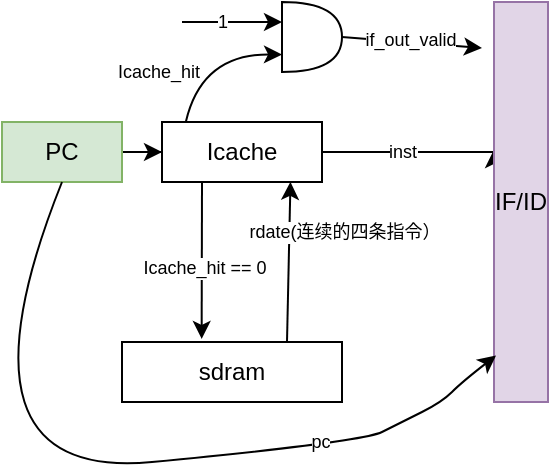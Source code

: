 <mxfile version="27.0.3">
  <diagram name="第 1 页" id="wHkz8LWGZlesNkWsAJ6N">
    <mxGraphModel dx="1148" dy="626" grid="1" gridSize="10" guides="1" tooltips="1" connect="1" arrows="1" fold="1" page="1" pageScale="1" pageWidth="945" pageHeight="462" math="0" shadow="0">
      <root>
        <mxCell id="0" />
        <mxCell id="1" parent="0" />
        <mxCell id="oPvZY70wgOWJjvSUKPfm-3" value="" style="edgeStyle=orthogonalEdgeStyle;rounded=0;orthogonalLoop=1;jettySize=auto;html=1;" parent="1" source="oPvZY70wgOWJjvSUKPfm-1" target="oPvZY70wgOWJjvSUKPfm-2" edge="1">
          <mxGeometry relative="1" as="geometry" />
        </mxCell>
        <mxCell id="oPvZY70wgOWJjvSUKPfm-1" value="PC" style="rounded=0;whiteSpace=wrap;html=1;fillColor=#d5e8d4;strokeColor=#82b366;" parent="1" vertex="1">
          <mxGeometry x="200" y="180" width="60" height="30" as="geometry" />
        </mxCell>
        <mxCell id="4999cqWovilAwLDFEm2i-2" value="" style="edgeStyle=orthogonalEdgeStyle;rounded=0;orthogonalLoop=1;jettySize=auto;html=1;entryX=-0.004;entryY=0.37;entryDx=0;entryDy=0;entryPerimeter=0;" edge="1" parent="1" source="oPvZY70wgOWJjvSUKPfm-2" target="4999cqWovilAwLDFEm2i-1">
          <mxGeometry relative="1" as="geometry">
            <Array as="points">
              <mxPoint x="446" y="195" />
            </Array>
          </mxGeometry>
        </mxCell>
        <mxCell id="4999cqWovilAwLDFEm2i-3" value="inst" style="edgeLabel;html=1;align=center;verticalAlign=middle;resizable=0;points=[];fontSize=9;" vertex="1" connectable="0" parent="4999cqWovilAwLDFEm2i-2">
          <mxGeometry x="-0.095" relative="1" as="geometry">
            <mxPoint as="offset" />
          </mxGeometry>
        </mxCell>
        <mxCell id="oPvZY70wgOWJjvSUKPfm-2" value="Icache" style="whiteSpace=wrap;html=1;rounded=0;" parent="1" vertex="1">
          <mxGeometry x="280" y="180" width="80" height="30" as="geometry" />
        </mxCell>
        <mxCell id="4999cqWovilAwLDFEm2i-1" value="IF/ID" style="rounded=0;whiteSpace=wrap;html=1;fillColor=#e1d5e7;strokeColor=#9673a6;" vertex="1" parent="1">
          <mxGeometry x="446" y="120" width="27" height="200" as="geometry" />
        </mxCell>
        <mxCell id="4999cqWovilAwLDFEm2i-4" value="" style="shape=or;whiteSpace=wrap;html=1;" vertex="1" parent="1">
          <mxGeometry x="340" y="120" width="30" height="35" as="geometry" />
        </mxCell>
        <mxCell id="4999cqWovilAwLDFEm2i-7" value="" style="endArrow=classic;html=1;rounded=0;exitX=1;exitY=0.5;exitDx=0;exitDy=0;exitPerimeter=0;" edge="1" parent="1" source="4999cqWovilAwLDFEm2i-4">
          <mxGeometry width="50" height="50" relative="1" as="geometry">
            <mxPoint x="390" y="140" as="sourcePoint" />
            <mxPoint x="440" y="143" as="targetPoint" />
            <Array as="points" />
          </mxGeometry>
        </mxCell>
        <mxCell id="4999cqWovilAwLDFEm2i-8" value="if_out_valid" style="edgeLabel;html=1;align=center;verticalAlign=middle;resizable=0;points=[];fontSize=9;" vertex="1" connectable="0" parent="4999cqWovilAwLDFEm2i-7">
          <mxGeometry x="-0.036" y="1" relative="1" as="geometry">
            <mxPoint as="offset" />
          </mxGeometry>
        </mxCell>
        <mxCell id="4999cqWovilAwLDFEm2i-10" value="" style="curved=1;endArrow=classic;html=1;rounded=0;exitX=0.15;exitY=-0.013;exitDx=0;exitDy=0;exitPerimeter=0;entryX=0;entryY=0.75;entryDx=0;entryDy=0;entryPerimeter=0;" edge="1" parent="1" source="oPvZY70wgOWJjvSUKPfm-2" target="4999cqWovilAwLDFEm2i-4">
          <mxGeometry width="50" height="50" relative="1" as="geometry">
            <mxPoint x="290" y="160" as="sourcePoint" />
            <mxPoint x="340" y="110" as="targetPoint" />
            <Array as="points">
              <mxPoint x="300" y="146" />
            </Array>
          </mxGeometry>
        </mxCell>
        <mxCell id="4999cqWovilAwLDFEm2i-11" value="Icache_hit" style="edgeLabel;html=1;align=center;verticalAlign=middle;resizable=0;points=[];fontSize=9;" vertex="1" connectable="0" parent="4999cqWovilAwLDFEm2i-10">
          <mxGeometry x="-0.356" y="-1" relative="1" as="geometry">
            <mxPoint x="-21" y="-2" as="offset" />
          </mxGeometry>
        </mxCell>
        <mxCell id="4999cqWovilAwLDFEm2i-12" value="" style="endArrow=classic;html=1;rounded=0;" edge="1" parent="1">
          <mxGeometry width="50" height="50" relative="1" as="geometry">
            <mxPoint x="290" y="130" as="sourcePoint" />
            <mxPoint x="340" y="130" as="targetPoint" />
          </mxGeometry>
        </mxCell>
        <mxCell id="4999cqWovilAwLDFEm2i-13" value="1" style="edgeLabel;html=1;align=center;verticalAlign=middle;resizable=0;points=[];fontSize=9;" vertex="1" connectable="0" parent="4999cqWovilAwLDFEm2i-12">
          <mxGeometry x="-0.164" relative="1" as="geometry">
            <mxPoint x="-1" as="offset" />
          </mxGeometry>
        </mxCell>
        <mxCell id="4999cqWovilAwLDFEm2i-20" value="" style="endArrow=classic;html=1;rounded=0;exitX=0.25;exitY=1;exitDx=0;exitDy=0;entryX=0.362;entryY=-0.052;entryDx=0;entryDy=0;entryPerimeter=0;" edge="1" parent="1" source="oPvZY70wgOWJjvSUKPfm-2" target="4999cqWovilAwLDFEm2i-18">
          <mxGeometry width="50" height="50" relative="1" as="geometry">
            <mxPoint x="290" y="300" as="sourcePoint" />
            <mxPoint x="340" y="250" as="targetPoint" />
          </mxGeometry>
        </mxCell>
        <mxCell id="4999cqWovilAwLDFEm2i-21" value="Icache_hit == 0" style="edgeLabel;html=1;align=center;verticalAlign=middle;resizable=0;points=[];fontSize=9;" vertex="1" connectable="0" parent="4999cqWovilAwLDFEm2i-20">
          <mxGeometry x="0.147" y="1" relative="1" as="geometry">
            <mxPoint y="-2" as="offset" />
          </mxGeometry>
        </mxCell>
        <mxCell id="4999cqWovilAwLDFEm2i-22" value="" style="endArrow=classic;html=1;rounded=0;entryX=0.803;entryY=0.997;entryDx=0;entryDy=0;entryPerimeter=0;exitX=0.75;exitY=0;exitDx=0;exitDy=0;" edge="1" parent="1" source="4999cqWovilAwLDFEm2i-18" target="oPvZY70wgOWJjvSUKPfm-2">
          <mxGeometry width="50" height="50" relative="1" as="geometry">
            <mxPoint x="344" y="310" as="sourcePoint" />
            <mxPoint x="380" y="260" as="targetPoint" />
          </mxGeometry>
        </mxCell>
        <mxCell id="4999cqWovilAwLDFEm2i-24" value="" style="endArrow=classic;html=1;rounded=0;entryX=0.803;entryY=0.997;entryDx=0;entryDy=0;entryPerimeter=0;" edge="1" parent="1" target="4999cqWovilAwLDFEm2i-18">
          <mxGeometry width="50" height="50" relative="1" as="geometry">
            <mxPoint x="344" y="310" as="sourcePoint" />
            <mxPoint x="344" y="210" as="targetPoint" />
          </mxGeometry>
        </mxCell>
        <mxCell id="4999cqWovilAwLDFEm2i-25" value="rdate(连续的四条指令）" style="edgeLabel;html=1;align=center;verticalAlign=middle;resizable=0;points=[];fontSize=9;" vertex="1" connectable="0" parent="4999cqWovilAwLDFEm2i-24">
          <mxGeometry x="-0.419" y="-1" relative="1" as="geometry">
            <mxPoint x="26" y="-78" as="offset" />
          </mxGeometry>
        </mxCell>
        <mxCell id="4999cqWovilAwLDFEm2i-18" value="sdram" style="whiteSpace=wrap;html=1;rounded=0;" vertex="1" parent="1">
          <mxGeometry x="260" y="290" width="110" height="30" as="geometry" />
        </mxCell>
        <mxCell id="4999cqWovilAwLDFEm2i-29" value="" style="curved=1;endArrow=classic;html=1;rounded=0;entryX=0.037;entryY=0.884;entryDx=0;entryDy=0;entryPerimeter=0;exitX=0.5;exitY=1;exitDx=0;exitDy=0;" edge="1" parent="1" source="oPvZY70wgOWJjvSUKPfm-1" target="4999cqWovilAwLDFEm2i-1">
          <mxGeometry width="50" height="50" relative="1" as="geometry">
            <mxPoint x="396" y="340" as="sourcePoint" />
            <mxPoint x="446" y="290" as="targetPoint" />
            <Array as="points">
              <mxPoint x="170" y="360" />
              <mxPoint x="380" y="340" />
              <mxPoint x="400" y="330" />
              <mxPoint x="420" y="320" />
              <mxPoint x="430" y="310" />
            </Array>
          </mxGeometry>
        </mxCell>
        <mxCell id="4999cqWovilAwLDFEm2i-32" value="pc" style="edgeLabel;html=1;align=center;verticalAlign=middle;resizable=0;points=[];fontSize=9;" vertex="1" connectable="0" parent="4999cqWovilAwLDFEm2i-29">
          <mxGeometry x="0.549" y="2" relative="1" as="geometry">
            <mxPoint as="offset" />
          </mxGeometry>
        </mxCell>
      </root>
    </mxGraphModel>
  </diagram>
</mxfile>
